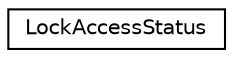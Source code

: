 digraph "クラス階層図"
{
  edge [fontname="Helvetica",fontsize="10",labelfontname="Helvetica",labelfontsize="10"];
  node [fontname="Helvetica",fontsize="10",shape=record];
  rankdir="LR";
  Node0 [label="LockAccessStatus",height=0.2,width=0.4,color="black", fillcolor="white", style="filled",URL="$class_lock_access_status.html"];
}

